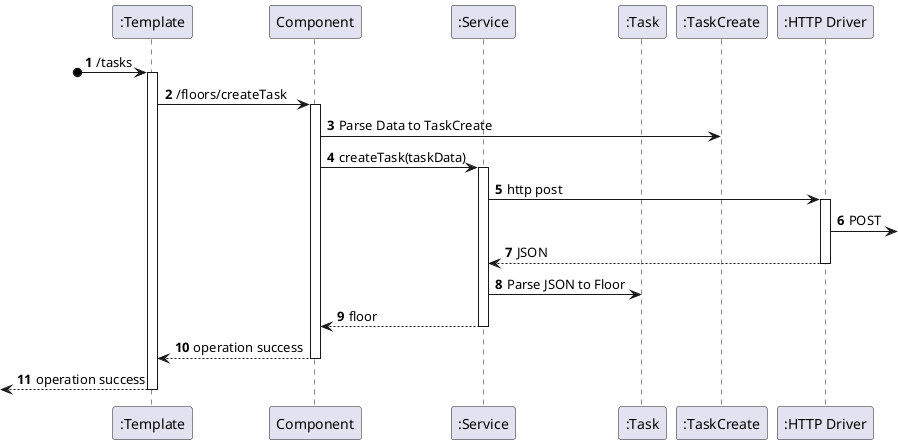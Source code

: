 @startuml

autonumber


participant ":Template" as Template
participant Component as Component
participant ":Service" as Service
participant ":Task" as Model
participant ":TaskCreate" as Model2
participant ":HTTP Driver" as HTTP

?o->Template: /tasks
activate Template

Template -> Component: /floors/createTask
activate Component

Component -> Model2: Parse Data to TaskCreate

Component -> Service: createTask(taskData)
activate Service

Service -> HTTP: http post
activate HTTP
HTTP -> : POST
HTTP --> Service: JSON
deactivate HTTP

Service -> Model: Parse JSON to Floor

Service --> Component: floor
deactivate Service

Component --> Template: operation success
deactivate Component

<--Template: operation success
deactivate Template


@enduml
